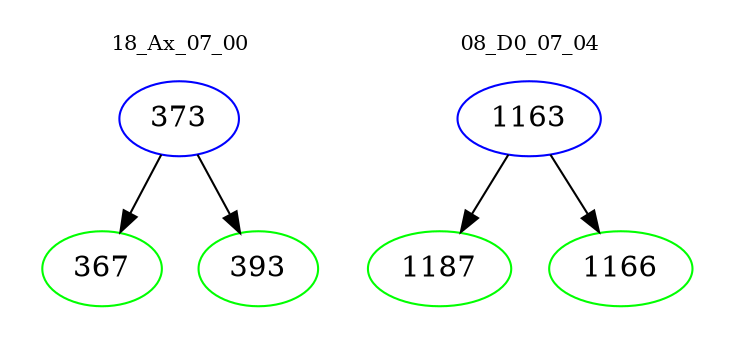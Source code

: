 digraph{
subgraph cluster_0 {
color = white
label = "18_Ax_07_00";
fontsize=10;
T0_373 [label="373", color="blue"]
T0_373 -> T0_367 [color="black"]
T0_367 [label="367", color="green"]
T0_373 -> T0_393 [color="black"]
T0_393 [label="393", color="green"]
}
subgraph cluster_1 {
color = white
label = "08_D0_07_04";
fontsize=10;
T1_1163 [label="1163", color="blue"]
T1_1163 -> T1_1187 [color="black"]
T1_1187 [label="1187", color="green"]
T1_1163 -> T1_1166 [color="black"]
T1_1166 [label="1166", color="green"]
}
}

